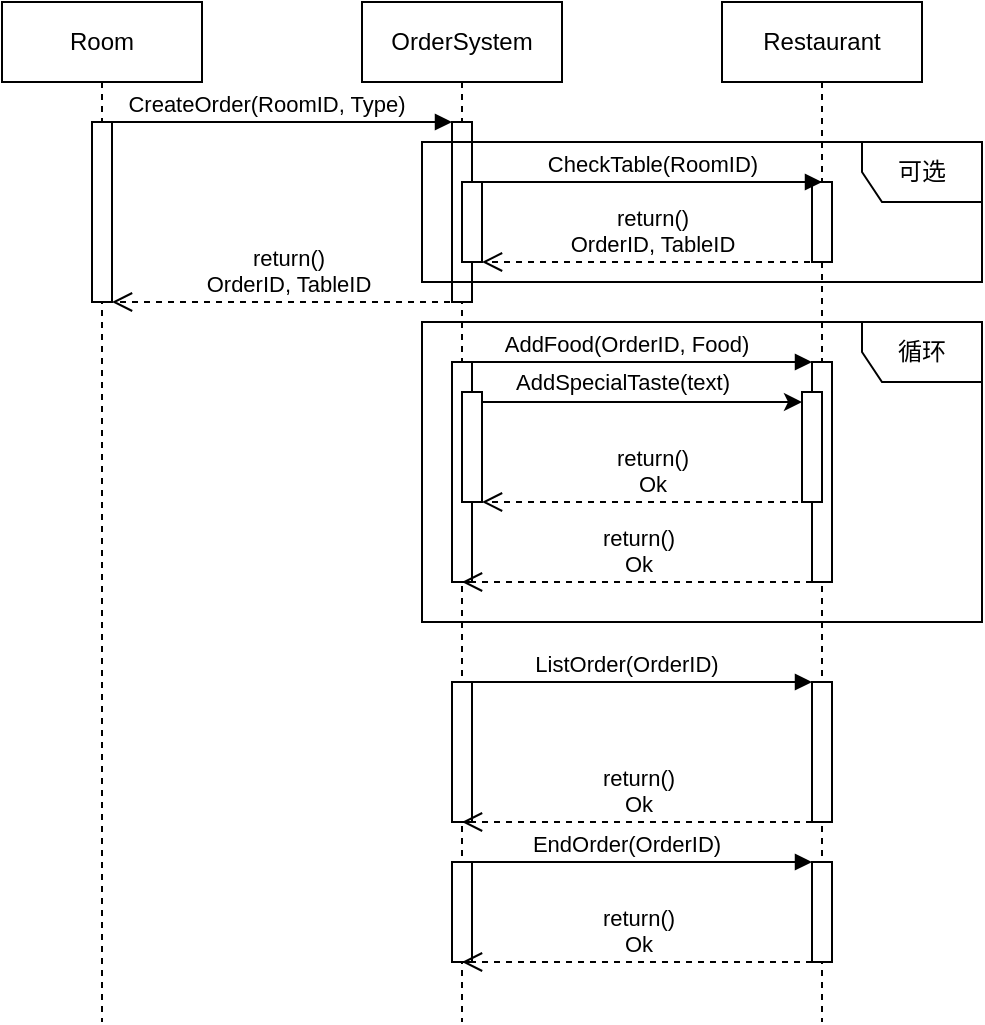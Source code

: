 <mxfile version="24.1.0" type="github">
  <diagram name="Page-1" id="2YBvvXClWsGukQMizWep">
    <mxGraphModel dx="934" dy="534" grid="1" gridSize="10" guides="1" tooltips="1" connect="1" arrows="1" fold="1" page="1" pageScale="1" pageWidth="850" pageHeight="1100" math="0" shadow="0">
      <root>
        <mxCell id="0" />
        <mxCell id="1" parent="0" />
        <mxCell id="aM9ryv3xv72pqoxQDRHE-1" value="Room" style="shape=umlLifeline;perimeter=lifelinePerimeter;whiteSpace=wrap;html=1;container=0;dropTarget=0;collapsible=0;recursiveResize=0;outlineConnect=0;portConstraint=eastwest;newEdgeStyle={&quot;edgeStyle&quot;:&quot;elbowEdgeStyle&quot;,&quot;elbow&quot;:&quot;vertical&quot;,&quot;curved&quot;:0,&quot;rounded&quot;:0};" parent="1" vertex="1">
          <mxGeometry x="40" y="40" width="100" height="510" as="geometry" />
        </mxCell>
        <mxCell id="aM9ryv3xv72pqoxQDRHE-2" value="" style="html=1;points=[];perimeter=orthogonalPerimeter;outlineConnect=0;targetShapes=umlLifeline;portConstraint=eastwest;newEdgeStyle={&quot;edgeStyle&quot;:&quot;elbowEdgeStyle&quot;,&quot;elbow&quot;:&quot;vertical&quot;,&quot;curved&quot;:0,&quot;rounded&quot;:0};" parent="aM9ryv3xv72pqoxQDRHE-1" vertex="1">
          <mxGeometry x="45" y="60" width="10" height="90" as="geometry" />
        </mxCell>
        <mxCell id="aM9ryv3xv72pqoxQDRHE-5" value="OrderSystem" style="shape=umlLifeline;perimeter=lifelinePerimeter;whiteSpace=wrap;html=1;container=0;dropTarget=0;collapsible=0;recursiveResize=0;outlineConnect=0;portConstraint=eastwest;newEdgeStyle={&quot;edgeStyle&quot;:&quot;elbowEdgeStyle&quot;,&quot;elbow&quot;:&quot;vertical&quot;,&quot;curved&quot;:0,&quot;rounded&quot;:0};" parent="1" vertex="1">
          <mxGeometry x="220" y="40" width="100" height="510" as="geometry" />
        </mxCell>
        <mxCell id="aM9ryv3xv72pqoxQDRHE-6" value="" style="html=1;points=[];perimeter=orthogonalPerimeter;outlineConnect=0;targetShapes=umlLifeline;portConstraint=eastwest;newEdgeStyle={&quot;edgeStyle&quot;:&quot;elbowEdgeStyle&quot;,&quot;elbow&quot;:&quot;vertical&quot;,&quot;curved&quot;:0,&quot;rounded&quot;:0};" parent="aM9ryv3xv72pqoxQDRHE-5" vertex="1">
          <mxGeometry x="45" y="60" width="10" height="90" as="geometry" />
        </mxCell>
        <mxCell id="o9o5UsSc7OfWi7YUzBIb-6" value="" style="html=1;points=[];perimeter=orthogonalPerimeter;outlineConnect=0;targetShapes=umlLifeline;portConstraint=eastwest;newEdgeStyle={&quot;edgeStyle&quot;:&quot;elbowEdgeStyle&quot;,&quot;elbow&quot;:&quot;vertical&quot;,&quot;curved&quot;:0,&quot;rounded&quot;:0};" vertex="1" parent="aM9ryv3xv72pqoxQDRHE-5">
          <mxGeometry x="50" y="90" width="10" height="40" as="geometry" />
        </mxCell>
        <mxCell id="o9o5UsSc7OfWi7YUzBIb-15" value="" style="html=1;points=[[0,0,0,0,5],[0,1,0,0,-5],[1,0,0,0,5],[1,1,0,0,-5]];perimeter=orthogonalPerimeter;outlineConnect=0;targetShapes=umlLifeline;portConstraint=eastwest;newEdgeStyle={&quot;curved&quot;:0,&quot;rounded&quot;:0};" vertex="1" parent="aM9ryv3xv72pqoxQDRHE-5">
          <mxGeometry x="45" y="180" width="10" height="110" as="geometry" />
        </mxCell>
        <mxCell id="o9o5UsSc7OfWi7YUzBIb-21" value="" style="html=1;points=[[0,0,0,0,5],[0,1,0,0,-5],[1,0,0,0,5],[1,1,0,0,-5]];perimeter=orthogonalPerimeter;outlineConnect=0;targetShapes=umlLifeline;portConstraint=eastwest;newEdgeStyle={&quot;curved&quot;:0,&quot;rounded&quot;:0};" vertex="1" parent="aM9ryv3xv72pqoxQDRHE-5">
          <mxGeometry x="50" y="195" width="10" height="55" as="geometry" />
        </mxCell>
        <mxCell id="o9o5UsSc7OfWi7YUzBIb-40" value="" style="html=1;points=[[0,0,0,0,5],[0,1,0,0,-5],[1,0,0,0,5],[1,1,0,0,-5]];perimeter=orthogonalPerimeter;outlineConnect=0;targetShapes=umlLifeline;portConstraint=eastwest;newEdgeStyle={&quot;curved&quot;:0,&quot;rounded&quot;:0};" vertex="1" parent="aM9ryv3xv72pqoxQDRHE-5">
          <mxGeometry x="45" y="340" width="10" height="70" as="geometry" />
        </mxCell>
        <mxCell id="o9o5UsSc7OfWi7YUzBIb-42" value="" style="html=1;points=[[0,0,0,0,5],[0,1,0,0,-5],[1,0,0,0,5],[1,1,0,0,-5]];perimeter=orthogonalPerimeter;outlineConnect=0;targetShapes=umlLifeline;portConstraint=eastwest;newEdgeStyle={&quot;curved&quot;:0,&quot;rounded&quot;:0};" vertex="1" parent="aM9ryv3xv72pqoxQDRHE-5">
          <mxGeometry x="45" y="430" width="10" height="50" as="geometry" />
        </mxCell>
        <mxCell id="aM9ryv3xv72pqoxQDRHE-7" value="CreateOrder(RoomID, Type)" style="html=1;verticalAlign=bottom;endArrow=block;edgeStyle=elbowEdgeStyle;elbow=vertical;curved=0;rounded=0;" parent="1" target="aM9ryv3xv72pqoxQDRHE-6" edge="1">
          <mxGeometry x="-0.063" relative="1" as="geometry">
            <mxPoint x="90" y="100" as="sourcePoint" />
            <Array as="points">
              <mxPoint x="175" y="100" />
            </Array>
            <mxPoint x="260" y="100" as="targetPoint" />
            <mxPoint as="offset" />
          </mxGeometry>
        </mxCell>
        <mxCell id="o9o5UsSc7OfWi7YUzBIb-1" value="Restaurant" style="shape=umlLifeline;perimeter=lifelinePerimeter;whiteSpace=wrap;html=1;container=0;dropTarget=0;collapsible=0;recursiveResize=0;outlineConnect=0;portConstraint=eastwest;newEdgeStyle={&quot;edgeStyle&quot;:&quot;elbowEdgeStyle&quot;,&quot;elbow&quot;:&quot;vertical&quot;,&quot;curved&quot;:0,&quot;rounded&quot;:0};" vertex="1" parent="1">
          <mxGeometry x="400" y="40" width="100" height="510" as="geometry" />
        </mxCell>
        <mxCell id="o9o5UsSc7OfWi7YUzBIb-2" value="" style="html=1;points=[];perimeter=orthogonalPerimeter;outlineConnect=0;targetShapes=umlLifeline;portConstraint=eastwest;newEdgeStyle={&quot;edgeStyle&quot;:&quot;elbowEdgeStyle&quot;,&quot;elbow&quot;:&quot;vertical&quot;,&quot;curved&quot;:0,&quot;rounded&quot;:0};" vertex="1" parent="o9o5UsSc7OfWi7YUzBIb-1">
          <mxGeometry x="45" y="90" width="10" height="40" as="geometry" />
        </mxCell>
        <mxCell id="o9o5UsSc7OfWi7YUzBIb-20" value="" style="html=1;points=[[0,0,0,0,5],[0,1,0,0,-5],[1,0,0,0,5],[1,1,0,0,-5]];perimeter=orthogonalPerimeter;outlineConnect=0;targetShapes=umlLifeline;portConstraint=eastwest;newEdgeStyle={&quot;curved&quot;:0,&quot;rounded&quot;:0};" vertex="1" parent="o9o5UsSc7OfWi7YUzBIb-1">
          <mxGeometry x="45" y="180" width="10" height="110" as="geometry" />
        </mxCell>
        <mxCell id="o9o5UsSc7OfWi7YUzBIb-23" value="" style="html=1;points=[[0,0,0,0,5],[0,1,0,0,-5],[1,0,0,0,5],[1,1,0,0,-5]];perimeter=orthogonalPerimeter;outlineConnect=0;targetShapes=umlLifeline;portConstraint=eastwest;newEdgeStyle={&quot;curved&quot;:0,&quot;rounded&quot;:0};" vertex="1" parent="o9o5UsSc7OfWi7YUzBIb-1">
          <mxGeometry x="40" y="195" width="10" height="55" as="geometry" />
        </mxCell>
        <mxCell id="o9o5UsSc7OfWi7YUzBIb-41" value="" style="html=1;points=[[0,0,0,0,5],[0,1,0,0,-5],[1,0,0,0,5],[1,1,0,0,-5]];perimeter=orthogonalPerimeter;outlineConnect=0;targetShapes=umlLifeline;portConstraint=eastwest;newEdgeStyle={&quot;curved&quot;:0,&quot;rounded&quot;:0};" vertex="1" parent="o9o5UsSc7OfWi7YUzBIb-1">
          <mxGeometry x="45" y="340" width="10" height="70" as="geometry" />
        </mxCell>
        <mxCell id="o9o5UsSc7OfWi7YUzBIb-43" value="" style="html=1;points=[[0,0,0,0,5],[0,1,0,0,-5],[1,0,0,0,5],[1,1,0,0,-5]];perimeter=orthogonalPerimeter;outlineConnect=0;targetShapes=umlLifeline;portConstraint=eastwest;newEdgeStyle={&quot;curved&quot;:0,&quot;rounded&quot;:0};" vertex="1" parent="o9o5UsSc7OfWi7YUzBIb-1">
          <mxGeometry x="45" y="430" width="10" height="50" as="geometry" />
        </mxCell>
        <mxCell id="o9o5UsSc7OfWi7YUzBIb-5" value="CheckTable(RoomID)" style="html=1;verticalAlign=bottom;endArrow=block;edgeStyle=elbowEdgeStyle;elbow=horizontal;curved=0;rounded=0;" edge="1" parent="1">
          <mxGeometry relative="1" as="geometry">
            <mxPoint x="280" y="130" as="sourcePoint" />
            <Array as="points">
              <mxPoint x="365" y="130" />
            </Array>
            <mxPoint x="450" y="130" as="targetPoint" />
          </mxGeometry>
        </mxCell>
        <mxCell id="o9o5UsSc7OfWi7YUzBIb-7" value="return()&lt;div&gt;OrderID, TableID&lt;br&gt;&lt;/div&gt;" style="html=1;verticalAlign=bottom;endArrow=open;dashed=1;endSize=8;edgeStyle=elbowEdgeStyle;elbow=vertical;curved=0;rounded=0;" edge="1" parent="1">
          <mxGeometry x="-0.0" relative="1" as="geometry">
            <mxPoint x="280" y="170" as="targetPoint" />
            <Array as="points">
              <mxPoint x="375" y="170" />
            </Array>
            <mxPoint x="450" y="170" as="sourcePoint" />
            <mxPoint as="offset" />
          </mxGeometry>
        </mxCell>
        <mxCell id="o9o5UsSc7OfWi7YUzBIb-8" value="return()&lt;div&gt;OrderID, TableID&lt;/div&gt;" style="html=1;verticalAlign=bottom;endArrow=open;dashed=1;endSize=8;edgeStyle=elbowEdgeStyle;elbow=vertical;curved=0;rounded=0;exitX=0.5;exitY=0.353;exitDx=0;exitDy=0;exitPerimeter=0;" edge="1" parent="1">
          <mxGeometry x="-0.0" relative="1" as="geometry">
            <mxPoint x="95" y="190" as="targetPoint" />
            <Array as="points">
              <mxPoint x="195" y="190" />
            </Array>
            <mxPoint x="270" y="190" as="sourcePoint" />
            <mxPoint as="offset" />
          </mxGeometry>
        </mxCell>
        <mxCell id="o9o5UsSc7OfWi7YUzBIb-17" value="可选" style="shape=umlFrame;whiteSpace=wrap;html=1;pointerEvents=0;flipH=1;" vertex="1" parent="1">
          <mxGeometry x="250" y="110" width="280" height="70" as="geometry" />
        </mxCell>
        <mxCell id="o9o5UsSc7OfWi7YUzBIb-18" value="AddFood(OrderID, Food)" style="html=1;verticalAlign=bottom;endArrow=block;edgeStyle=elbowEdgeStyle;elbow=vertical;curved=0;rounded=0;" edge="1" parent="1">
          <mxGeometry x="-0.063" relative="1" as="geometry">
            <mxPoint x="270" y="220" as="sourcePoint" />
            <Array as="points">
              <mxPoint x="355" y="220" />
            </Array>
            <mxPoint x="445" y="220" as="targetPoint" />
            <mxPoint as="offset" />
          </mxGeometry>
        </mxCell>
        <mxCell id="o9o5UsSc7OfWi7YUzBIb-22" style="edgeStyle=orthogonalEdgeStyle;rounded=0;orthogonalLoop=1;jettySize=auto;html=1;curved=0;exitX=1;exitY=0;exitDx=0;exitDy=5;exitPerimeter=0;entryX=0;entryY=0;entryDx=0;entryDy=5;entryPerimeter=0;" edge="1" parent="1" source="o9o5UsSc7OfWi7YUzBIb-21" target="o9o5UsSc7OfWi7YUzBIb-23">
          <mxGeometry relative="1" as="geometry">
            <mxPoint x="360" y="260" as="targetPoint" />
          </mxGeometry>
        </mxCell>
        <mxCell id="o9o5UsSc7OfWi7YUzBIb-24" value="AddSpecialTaste(text)" style="edgeLabel;html=1;align=center;verticalAlign=middle;resizable=0;points=[];" vertex="1" connectable="0" parent="o9o5UsSc7OfWi7YUzBIb-22">
          <mxGeometry x="-0.117" y="-1" relative="1" as="geometry">
            <mxPoint x="-1" y="-11" as="offset" />
          </mxGeometry>
        </mxCell>
        <mxCell id="o9o5UsSc7OfWi7YUzBIb-26" value="return()&lt;div&gt;Ok&lt;/div&gt;" style="html=1;verticalAlign=bottom;endArrow=open;dashed=1;endSize=8;edgeStyle=elbowEdgeStyle;elbow=vertical;curved=0;rounded=0;" edge="1" parent="1">
          <mxGeometry x="-0.0" relative="1" as="geometry">
            <mxPoint x="280" y="290" as="targetPoint" />
            <Array as="points">
              <mxPoint x="375" y="290" />
            </Array>
            <mxPoint x="450" y="290" as="sourcePoint" />
            <mxPoint as="offset" />
          </mxGeometry>
        </mxCell>
        <mxCell id="o9o5UsSc7OfWi7YUzBIb-27" value="return()&lt;div&gt;Ok&lt;/div&gt;" style="html=1;verticalAlign=bottom;endArrow=open;dashed=1;endSize=8;edgeStyle=elbowEdgeStyle;elbow=vertical;curved=0;rounded=0;exitX=0.5;exitY=0.353;exitDx=0;exitDy=0;exitPerimeter=0;" edge="1" parent="1">
          <mxGeometry x="-0.0" relative="1" as="geometry">
            <mxPoint x="270" y="330" as="targetPoint" />
            <Array as="points">
              <mxPoint x="370" y="330" />
            </Array>
            <mxPoint x="445" y="330" as="sourcePoint" />
            <mxPoint as="offset" />
          </mxGeometry>
        </mxCell>
        <mxCell id="o9o5UsSc7OfWi7YUzBIb-38" value="循环" style="shape=umlFrame;whiteSpace=wrap;html=1;pointerEvents=0;flipH=1;" vertex="1" parent="1">
          <mxGeometry x="250" y="200" width="280" height="150" as="geometry" />
        </mxCell>
        <mxCell id="o9o5UsSc7OfWi7YUzBIb-46" value="ListOrder(OrderID)" style="html=1;verticalAlign=bottom;endArrow=block;edgeStyle=elbowEdgeStyle;elbow=vertical;curved=0;rounded=0;" edge="1" parent="1">
          <mxGeometry x="-0.063" relative="1" as="geometry">
            <mxPoint x="270" y="380" as="sourcePoint" />
            <Array as="points">
              <mxPoint x="355" y="380" />
            </Array>
            <mxPoint x="445" y="380" as="targetPoint" />
            <mxPoint as="offset" />
          </mxGeometry>
        </mxCell>
        <mxCell id="o9o5UsSc7OfWi7YUzBIb-47" value="return()&lt;div&gt;Ok&lt;/div&gt;" style="html=1;verticalAlign=bottom;endArrow=open;dashed=1;endSize=8;edgeStyle=elbowEdgeStyle;elbow=vertical;curved=0;rounded=0;exitX=0.5;exitY=0.353;exitDx=0;exitDy=0;exitPerimeter=0;" edge="1" parent="1">
          <mxGeometry x="-0.0" relative="1" as="geometry">
            <mxPoint x="270" y="450" as="targetPoint" />
            <Array as="points">
              <mxPoint x="370" y="450" />
            </Array>
            <mxPoint x="445" y="450" as="sourcePoint" />
            <mxPoint as="offset" />
          </mxGeometry>
        </mxCell>
        <mxCell id="o9o5UsSc7OfWi7YUzBIb-48" value="EndOrder(OrderID)" style="html=1;verticalAlign=bottom;endArrow=block;edgeStyle=elbowEdgeStyle;elbow=vertical;curved=0;rounded=0;" edge="1" parent="1">
          <mxGeometry x="-0.063" relative="1" as="geometry">
            <mxPoint x="270" y="470" as="sourcePoint" />
            <Array as="points">
              <mxPoint x="355" y="470" />
            </Array>
            <mxPoint x="445" y="470" as="targetPoint" />
            <mxPoint as="offset" />
          </mxGeometry>
        </mxCell>
        <mxCell id="o9o5UsSc7OfWi7YUzBIb-49" value="return()&lt;div&gt;Ok&lt;/div&gt;" style="html=1;verticalAlign=bottom;endArrow=open;dashed=1;endSize=8;edgeStyle=elbowEdgeStyle;elbow=vertical;curved=0;rounded=0;exitX=0.5;exitY=0.353;exitDx=0;exitDy=0;exitPerimeter=0;" edge="1" parent="1">
          <mxGeometry x="-0.0" relative="1" as="geometry">
            <mxPoint x="270" y="520" as="targetPoint" />
            <Array as="points">
              <mxPoint x="370" y="520" />
            </Array>
            <mxPoint x="445" y="520" as="sourcePoint" />
            <mxPoint as="offset" />
          </mxGeometry>
        </mxCell>
      </root>
    </mxGraphModel>
  </diagram>
</mxfile>

